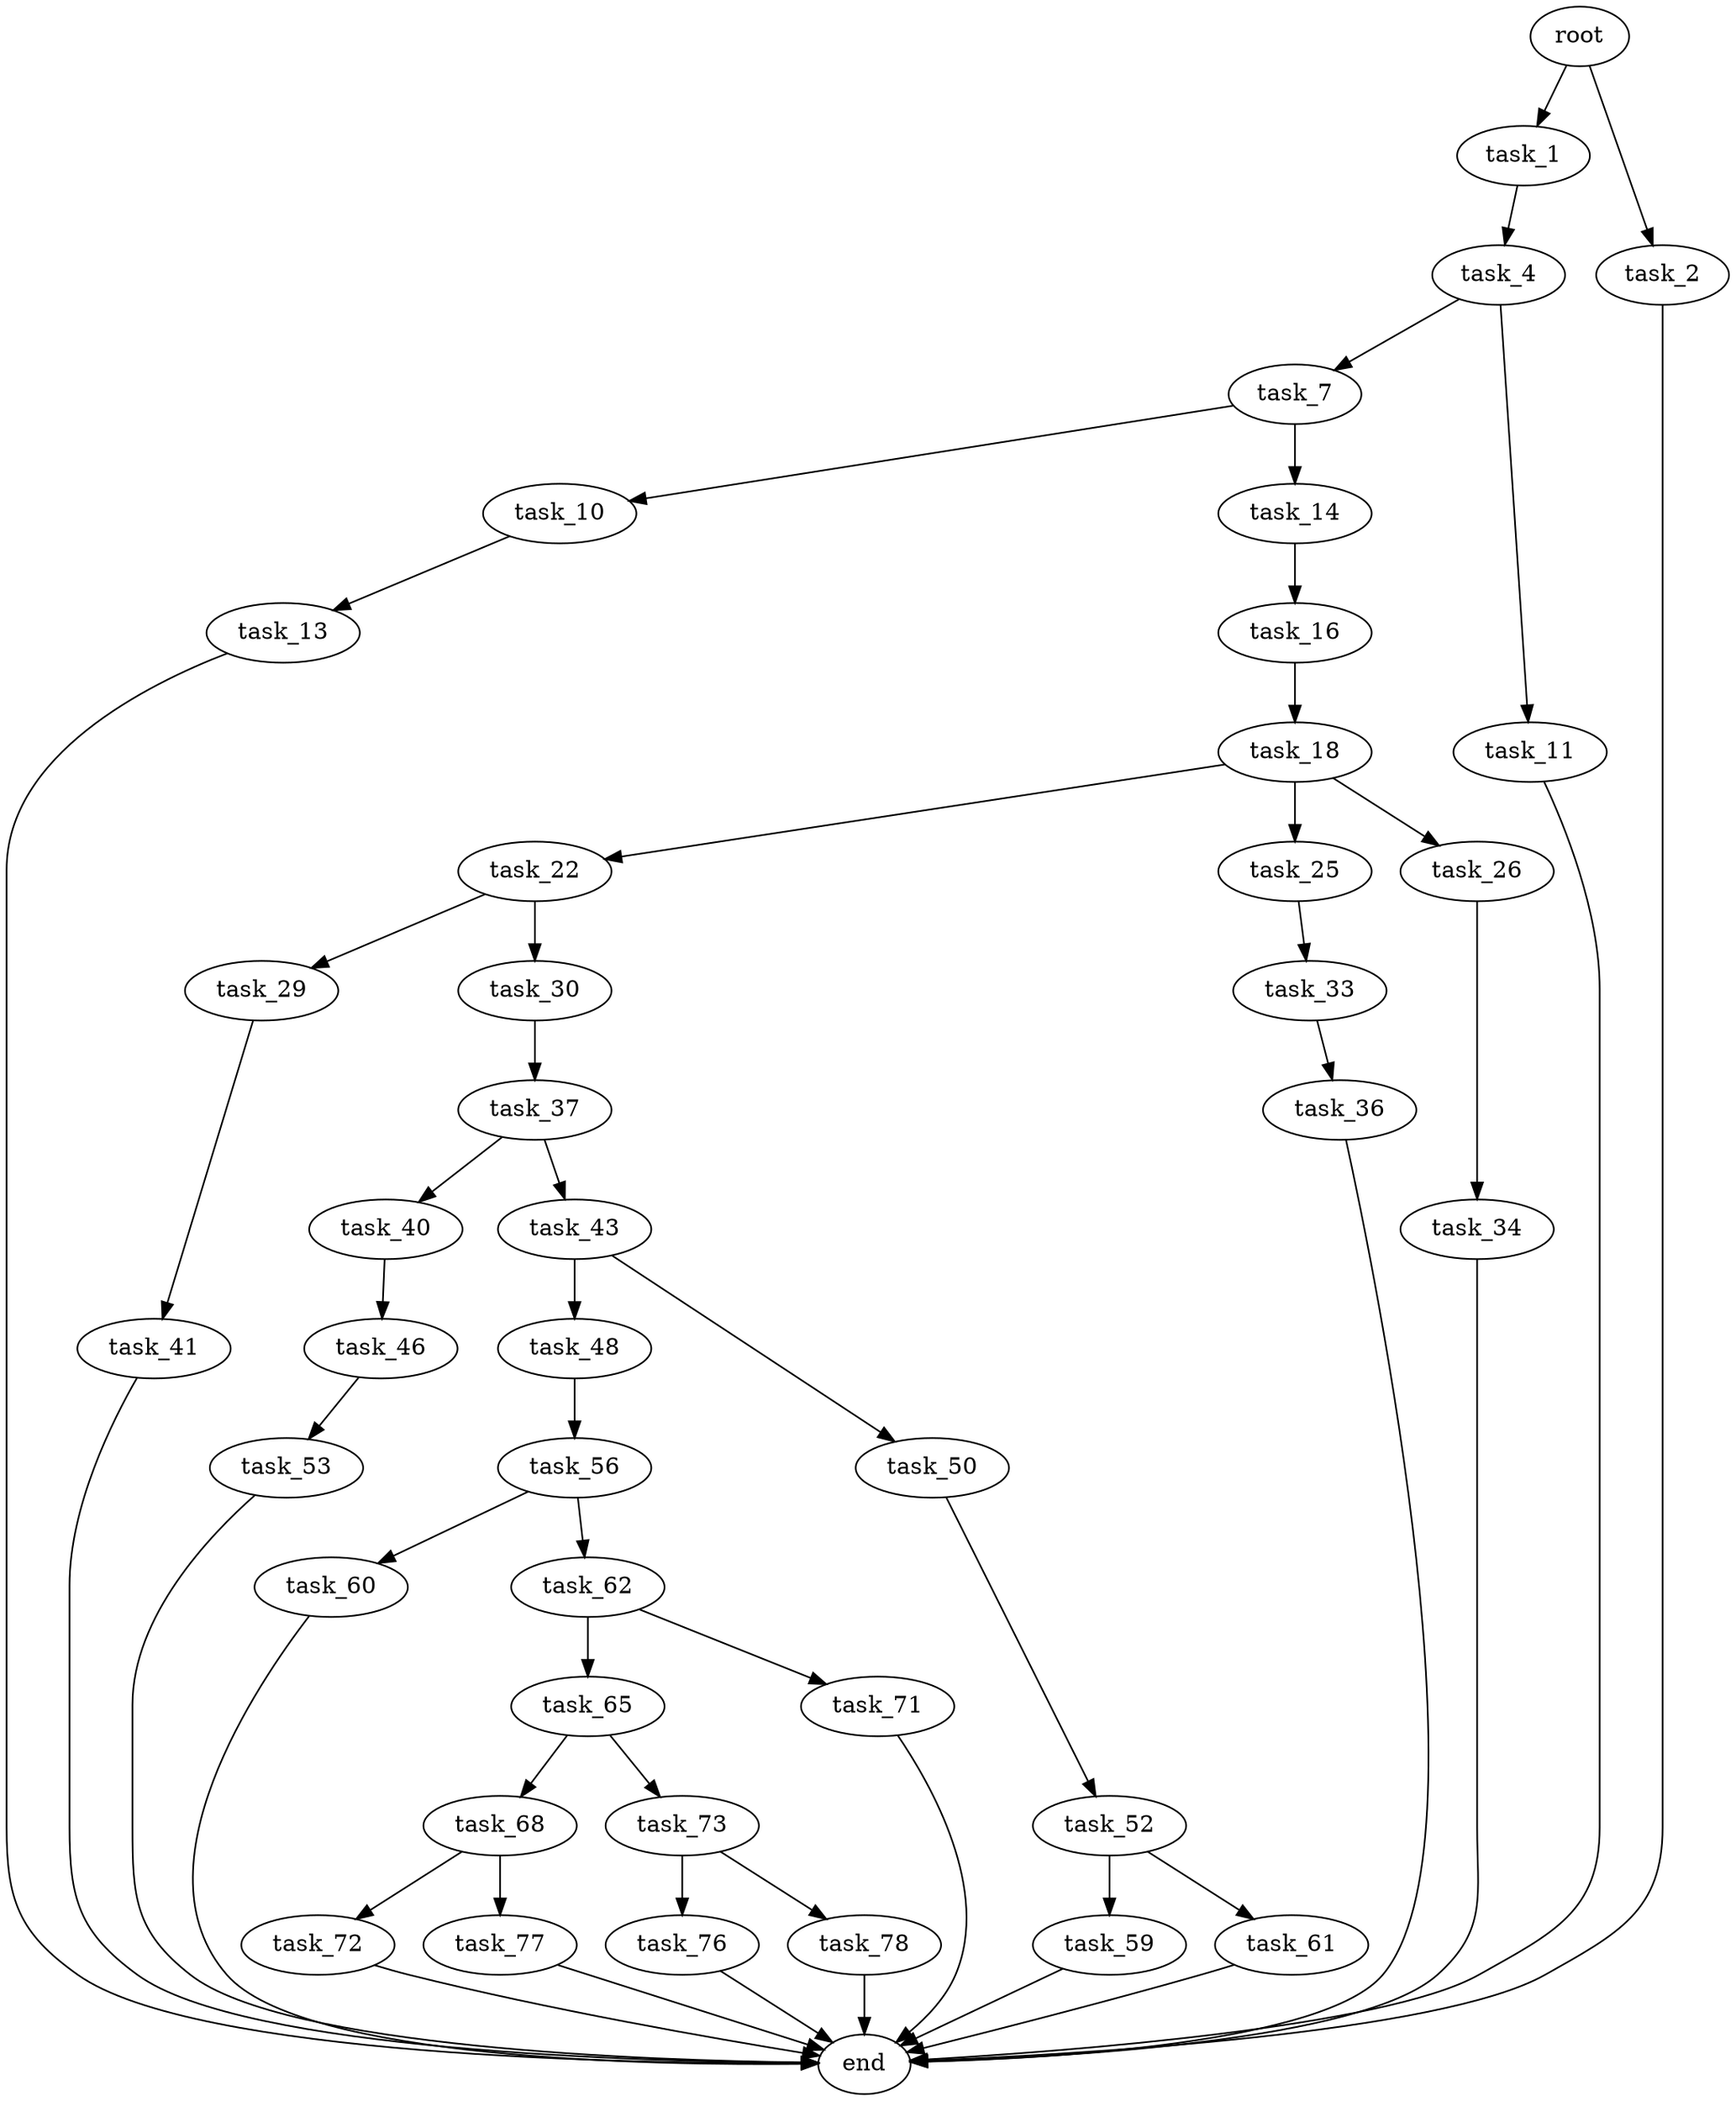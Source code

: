 digraph G {
  root [size="0.000000"];
  task_1 [size="231928233984.000000"];
  task_2 [size="181583860597.000000"];
  task_4 [size="37137561977.000000"];
  task_7 [size="8589934592.000000"];
  task_10 [size="782757789696.000000"];
  task_11 [size="8589934592.000000"];
  task_13 [size="171420043602.000000"];
  task_14 [size="696309011707.000000"];
  task_16 [size="533968631235.000000"];
  task_18 [size="6242045482.000000"];
  task_22 [size="316554448031.000000"];
  task_25 [size="28991029248.000000"];
  task_26 [size="274217108503.000000"];
  task_29 [size="27646338669.000000"];
  task_30 [size="476349076.000000"];
  task_33 [size="68719476736.000000"];
  task_34 [size="8532259266.000000"];
  task_36 [size="5913518063.000000"];
  task_37 [size="25646641918.000000"];
  task_40 [size="11273211351.000000"];
  task_41 [size="38126588806.000000"];
  task_43 [size="283205851804.000000"];
  task_46 [size="1400670180.000000"];
  task_48 [size="24127998298.000000"];
  task_50 [size="28991029248.000000"];
  task_52 [size="28991029248.000000"];
  task_53 [size="32177300885.000000"];
  task_56 [size="129118667189.000000"];
  task_59 [size="41248170700.000000"];
  task_60 [size="96238711833.000000"];
  task_61 [size="8589934592.000000"];
  task_62 [size="28991029248.000000"];
  task_65 [size="68719476736.000000"];
  task_68 [size="276431955465.000000"];
  task_71 [size="7625712924.000000"];
  task_72 [size="41539969259.000000"];
  task_73 [size="3112359635.000000"];
  task_76 [size="14735076809.000000"];
  task_77 [size="38239401424.000000"];
  task_78 [size="339016593975.000000"];
  end [size="0.000000"];

  root -> task_1 [size="1.000000"];
  root -> task_2 [size="1.000000"];
  task_1 -> task_4 [size="301989888.000000"];
  task_2 -> end [size="1.000000"];
  task_4 -> task_7 [size="838860800.000000"];
  task_4 -> task_11 [size="838860800.000000"];
  task_7 -> task_10 [size="33554432.000000"];
  task_7 -> task_14 [size="33554432.000000"];
  task_10 -> task_13 [size="679477248.000000"];
  task_11 -> end [size="1.000000"];
  task_13 -> end [size="1.000000"];
  task_14 -> task_16 [size="838860800.000000"];
  task_16 -> task_18 [size="679477248.000000"];
  task_18 -> task_22 [size="134217728.000000"];
  task_18 -> task_25 [size="134217728.000000"];
  task_18 -> task_26 [size="134217728.000000"];
  task_22 -> task_29 [size="301989888.000000"];
  task_22 -> task_30 [size="301989888.000000"];
  task_25 -> task_33 [size="75497472.000000"];
  task_26 -> task_34 [size="301989888.000000"];
  task_29 -> task_41 [size="679477248.000000"];
  task_30 -> task_37 [size="33554432.000000"];
  task_33 -> task_36 [size="134217728.000000"];
  task_34 -> end [size="1.000000"];
  task_36 -> end [size="1.000000"];
  task_37 -> task_40 [size="411041792.000000"];
  task_37 -> task_43 [size="411041792.000000"];
  task_40 -> task_46 [size="838860800.000000"];
  task_41 -> end [size="1.000000"];
  task_43 -> task_48 [size="679477248.000000"];
  task_43 -> task_50 [size="679477248.000000"];
  task_46 -> task_53 [size="134217728.000000"];
  task_48 -> task_56 [size="75497472.000000"];
  task_50 -> task_52 [size="75497472.000000"];
  task_52 -> task_59 [size="75497472.000000"];
  task_52 -> task_61 [size="75497472.000000"];
  task_53 -> end [size="1.000000"];
  task_56 -> task_60 [size="134217728.000000"];
  task_56 -> task_62 [size="134217728.000000"];
  task_59 -> end [size="1.000000"];
  task_60 -> end [size="1.000000"];
  task_61 -> end [size="1.000000"];
  task_62 -> task_65 [size="75497472.000000"];
  task_62 -> task_71 [size="75497472.000000"];
  task_65 -> task_68 [size="134217728.000000"];
  task_65 -> task_73 [size="134217728.000000"];
  task_68 -> task_72 [size="536870912.000000"];
  task_68 -> task_77 [size="536870912.000000"];
  task_71 -> end [size="1.000000"];
  task_72 -> end [size="1.000000"];
  task_73 -> task_76 [size="75497472.000000"];
  task_73 -> task_78 [size="75497472.000000"];
  task_76 -> end [size="1.000000"];
  task_77 -> end [size="1.000000"];
  task_78 -> end [size="1.000000"];
}
